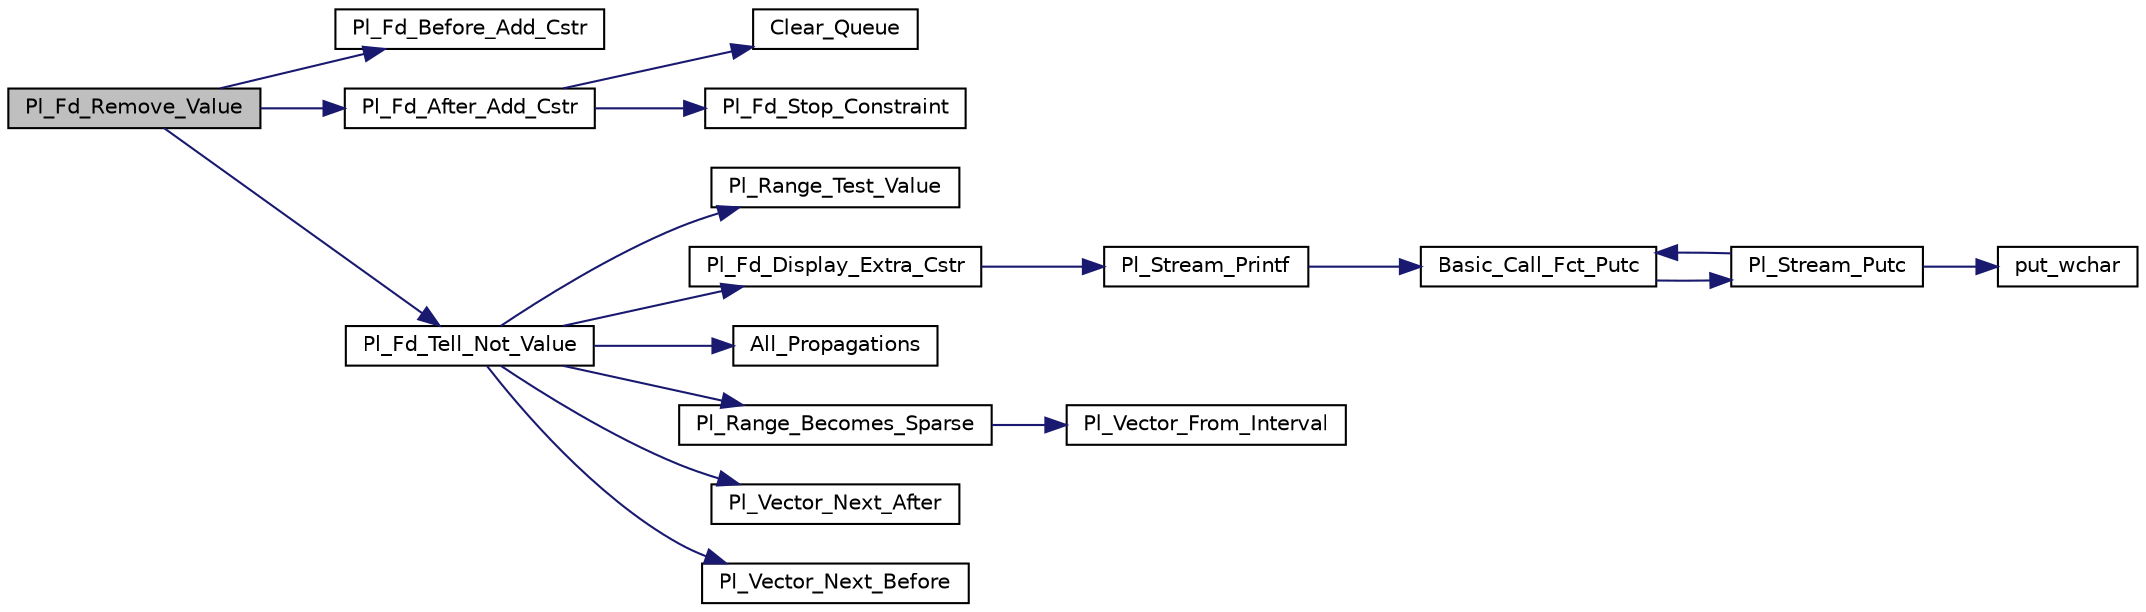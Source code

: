 digraph "Pl_Fd_Remove_Value"
{
  edge [fontname="Helvetica",fontsize="10",labelfontname="Helvetica",labelfontsize="10"];
  node [fontname="Helvetica",fontsize="10",shape=record];
  rankdir="LR";
  Node1 [label="Pl_Fd_Remove_Value",height=0.2,width=0.4,color="black", fillcolor="grey75", style="filled", fontcolor="black"];
  Node1 -> Node2 [color="midnightblue",fontsize="10",style="solid",fontname="Helvetica"];
  Node2 [label="Pl_Fd_Before_Add_Cstr",height=0.2,width=0.4,color="black", fillcolor="white", style="filled",URL="$fd__inst_8c.html#add876e815e09eaf401cf2091f65ab0f4"];
  Node1 -> Node3 [color="midnightblue",fontsize="10",style="solid",fontname="Helvetica"];
  Node3 [label="Pl_Fd_After_Add_Cstr",height=0.2,width=0.4,color="black", fillcolor="white", style="filled",URL="$fd__inst_8c.html#afdd8156a851941ad75d4cb155316e0c0"];
  Node3 -> Node4 [color="midnightblue",fontsize="10",style="solid",fontname="Helvetica"];
  Node4 [label="Clear_Queue",height=0.2,width=0.4,color="black", fillcolor="white", style="filled",URL="$fd__inst_8c.html#ad0eba5d3e194b9877323f01bef3034b2"];
  Node3 -> Node5 [color="midnightblue",fontsize="10",style="solid",fontname="Helvetica"];
  Node5 [label="Pl_Fd_Stop_Constraint",height=0.2,width=0.4,color="black", fillcolor="white", style="filled",URL="$fd__inst_8c.html#a09e34cc27c2556318cf5adf9f63a11e2"];
  Node1 -> Node6 [color="midnightblue",fontsize="10",style="solid",fontname="Helvetica"];
  Node6 [label="Pl_Fd_Tell_Not_Value",height=0.2,width=0.4,color="black", fillcolor="white", style="filled",URL="$fd__inst_8c.html#a5f4ee4544f3e8b887ae1e8fac58d487d"];
  Node6 -> Node7 [color="midnightblue",fontsize="10",style="solid",fontname="Helvetica"];
  Node7 [label="Pl_Range_Test_Value",height=0.2,width=0.4,color="black", fillcolor="white", style="filled",URL="$fd__range_8c.html#a7fc73a524441f6f5357f8a6a369ac92e"];
  Node6 -> Node8 [color="midnightblue",fontsize="10",style="solid",fontname="Helvetica"];
  Node8 [label="Pl_Fd_Display_Extra_Cstr",height=0.2,width=0.4,color="black", fillcolor="white", style="filled",URL="$fd__inst_8c.html#add219032fa58602f56ac1ba1ce87ac5a"];
  Node8 -> Node9 [color="midnightblue",fontsize="10",style="solid",fontname="Helvetica"];
  Node9 [label="Pl_Stream_Printf",height=0.2,width=0.4,color="black", fillcolor="white", style="filled",URL="$stream__supp_8c.html#aa0a1fdfbaae9e476151527d87510c0eb"];
  Node9 -> Node10 [color="midnightblue",fontsize="10",style="solid",fontname="Helvetica"];
  Node10 [label="Basic_Call_Fct_Putc",height=0.2,width=0.4,color="black", fillcolor="white", style="filled",URL="$stream__supp_8c.html#a8f331c65c933f08991e3d6622ffe538f"];
  Node10 -> Node11 [color="midnightblue",fontsize="10",style="solid",fontname="Helvetica"];
  Node11 [label="Pl_Stream_Putc",height=0.2,width=0.4,color="black", fillcolor="white", style="filled",URL="$stream__supp_8c.html#aaa89ed2e422788cf2648a9228868c1b6"];
  Node11 -> Node12 [color="midnightblue",fontsize="10",style="solid",fontname="Helvetica"];
  Node12 [label="put_wchar",height=0.2,width=0.4,color="black", fillcolor="white", style="filled",URL="$pl__wchar_8c.html#a31bcb7c7ad4174170702cb4399feb8e3"];
  Node11 -> Node10 [color="midnightblue",fontsize="10",style="solid",fontname="Helvetica"];
  Node6 -> Node13 [color="midnightblue",fontsize="10",style="solid",fontname="Helvetica"];
  Node13 [label="All_Propagations",height=0.2,width=0.4,color="black", fillcolor="white", style="filled",URL="$fd__inst_8c.html#aa996278d5ff80b14d5fbbc4b8900670b"];
  Node6 -> Node14 [color="midnightblue",fontsize="10",style="solid",fontname="Helvetica"];
  Node14 [label="Pl_Range_Becomes_Sparse",height=0.2,width=0.4,color="black", fillcolor="white", style="filled",URL="$fd__range_8c.html#a6855a1701110345be87269bd4feef18f"];
  Node14 -> Node15 [color="midnightblue",fontsize="10",style="solid",fontname="Helvetica"];
  Node15 [label="Pl_Vector_From_Interval",height=0.2,width=0.4,color="black", fillcolor="white", style="filled",URL="$fd__range_8c.html#aeee4eb07705bc7c94b76b2dc23d30435"];
  Node6 -> Node16 [color="midnightblue",fontsize="10",style="solid",fontname="Helvetica"];
  Node16 [label="Pl_Vector_Next_After",height=0.2,width=0.4,color="black", fillcolor="white", style="filled",URL="$fd__range_8c.html#a005e506b40afe41ea807a6be7c7e6416"];
  Node6 -> Node17 [color="midnightblue",fontsize="10",style="solid",fontname="Helvetica"];
  Node17 [label="Pl_Vector_Next_Before",height=0.2,width=0.4,color="black", fillcolor="white", style="filled",URL="$fd__range_8c.html#a93dad9c46f4b7ba842eb196b558cc4d6"];
}
